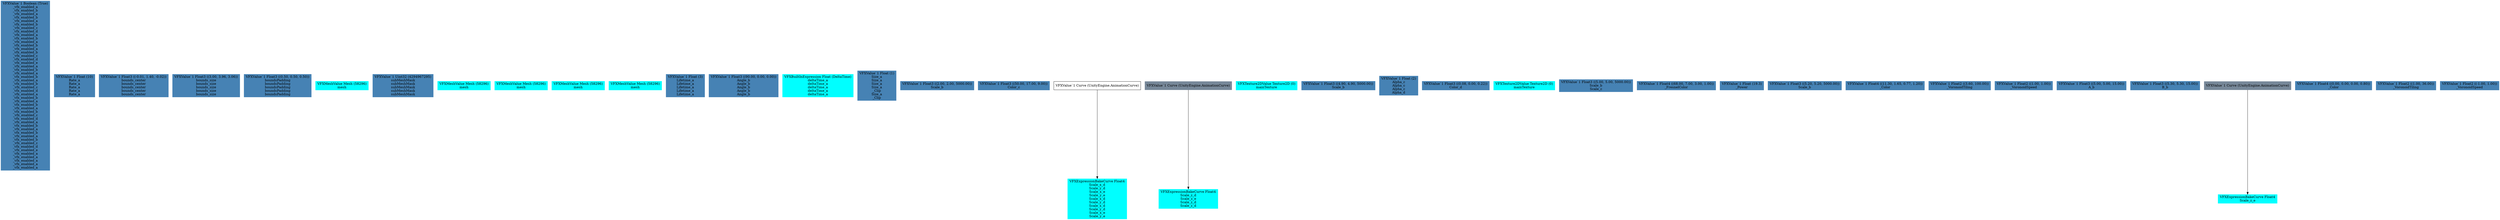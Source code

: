 digraph G {
node0 [shape="box" color="steelblue" style="filled" label="VFXValue`1 Boolean (True)
_vfx_enabled_a
_vfx_enabled_b
_vfx_enabled_a
_vfx_enabled_b
_vfx_enabled_a
_vfx_enabled_b
_vfx_enabled_c
_vfx_enabled_d
_vfx_enabled_a
_vfx_enabled_b
_vfx_enabled_a
_vfx_enabled_b
_vfx_enabled_a
_vfx_enabled_b
_vfx_enabled_c
_vfx_enabled_d
_vfx_enabled_e
_vfx_enabled_a
_vfx_enabled_b
_vfx_enabled_a
_vfx_enabled_b
_vfx_enabled_a
_vfx_enabled_b
_vfx_enabled_c
_vfx_enabled_d
_vfx_enabled_a
_vfx_enabled_b
_vfx_enabled_a
_vfx_enabled_b
_vfx_enabled_a
_vfx_enabled_b
_vfx_enabled_c
_vfx_enabled_d
_vfx_enabled_a
_vfx_enabled_b
_vfx_enabled_a
_vfx_enabled_b
_vfx_enabled_a
_vfx_enabled_b
_vfx_enabled_c
_vfx_enabled_d
_vfx_enabled_e
_vfx_enabled_a
_vfx_enabled_a
_vfx_enabled_a
_vfx_enabled_a
_vfx_enabled_a"]
node1 [shape="box" color="steelblue" style="filled" label="VFXValue`1 Float (10)
Rate_a
Rate_a
Rate_a
Rate_a
Rate_a"]
node2 [shape="box" color="steelblue" style="filled" label="VFXValue`1 Float3 ((-0.01, 1.40, -0.02))
bounds_center
bounds_center
bounds_center
bounds_center
bounds_center"]
node3 [shape="box" color="steelblue" style="filled" label="VFXValue`1 Float3 ((3.00, 3.96, 3.06))
bounds_size
bounds_size
bounds_size
bounds_size
bounds_size"]
node4 [shape="box" color="steelblue" style="filled" label="VFXValue`1 Float3 ((0.50, 0.50, 0.50))
boundsPadding
boundsPadding
boundsPadding
boundsPadding
boundsPadding"]
node5 [shape="box" color="cyan" style="filled" label="VFXMeshValue Mesh (58296)
mesh"]
node6 [shape="box" color="steelblue" style="filled" label="VFXValue`1 Uint32 (4294967295)
subMeshMask
subMeshMask
subMeshMask
subMeshMask
subMeshMask"]
node7 [shape="box" color="cyan" style="filled" label="VFXMeshValue Mesh (58296)
mesh"]
node8 [shape="box" color="cyan" style="filled" label="VFXMeshValue Mesh (58296)
mesh"]
node9 [shape="box" color="cyan" style="filled" label="VFXMeshValue Mesh (58296)
mesh"]
node10 [shape="box" color="cyan" style="filled" label="VFXMeshValue Mesh (58296)
mesh"]
node11 [shape="box" color="steelblue" style="filled" label="VFXValue`1 Float (3)
Lifetime_a
Lifetime_a
Lifetime_a
Lifetime_a
Lifetime_a"]
node12 [shape="box" color="steelblue" style="filled" label="VFXValue`1 Float3 ((90.00, 0.00, 0.00))
Angle_b
Angle_b
Angle_b
Angle_b
Angle_b"]
node13 [shape="box" color="cyan" style="filled" label="VFXBuiltInExpression Float (DeltaTime)
deltaTime_a
deltaTime_a
deltaTime_a
deltaTime_a
deltaTime_a"]
node14 [shape="box" color="steelblue" style="filled" label="VFXValue`1 Float (1)
Size_a
Size_a
Size_a
Size_a
_Clip
Size_a
_Clip"]
node15 [shape="box" color="steelblue" style="filled" label="VFXValue`1 Float3 ((2.00, 2.00, 5000.00))
Scale_b"]
node16 [shape="box" color="steelblue" style="filled" label="VFXValue`1 Float3 ((50.00, 17.00, 9.00))
Color_c"]
node17 [shape="box" color="cyan" style="filled" label="VFXExpressionBakeCurve Float4
Scale_x_d
Scale_y_d
Scale_x_e
Scale_y_e
Scale_x_d
Scale_y_d
Scale_x_d
Scale_y_d
Scale_x_e
Scale_y_e"]
node18 [shape="box" label="VFXValue`1 Curve (UnityEngine.AnimationCurve)"]
node19 [shape="box" color="cyan" style="filled" label="VFXExpressionBakeCurve Float4
Scale_z_d
Scale_z_e
Scale_z_d
Scale_z_d"]
node20 [shape="box" color="lightslategray" style="filled" label="VFXValue`1 Curve (UnityEngine.AnimationCurve)"]
node21 [shape="box" color="cyan" style="filled" label="VFXTexture2DValue Texture2D (0)
mainTexture"]
node22 [shape="box" color="steelblue" style="filled" label="VFXValue`1 Float3 ((4.90, 4.90, 5000.00))
Scale_b"]
node23 [shape="box" color="steelblue" style="filled" label="VFXValue`1 Float (2)
Alpha_c
Alpha_c
Alpha_c
Alpha_d"]
node24 [shape="box" color="steelblue" style="filled" label="VFXValue`1 Float3 ((0.08, 0.00, 0.22))
Color_d"]
node25 [shape="box" color="cyan" style="filled" label="VFXTexture2DValue Texture2D (0)
mainTexture"]
node26 [shape="box" color="steelblue" style="filled" label="VFXValue`1 Float3 ((5.00, 5.00, 5000.00))
Scale_b
Scale_c"]
node27 [shape="box" color="steelblue" style="filled" label="VFXValue`1 Float4 ((68.00, 7.00, 3.00, 1.00))
_FresnelColor"]
node28 [shape="box" color="steelblue" style="filled" label="VFXValue`1 Float (19.3)
_Power"]
node29 [shape="box" color="steelblue" style="filled" label="VFXValue`1 Float3 ((5.20, 5.20, 5000.00))
Scale_b"]
node30 [shape="box" color="steelblue" style="filled" label="VFXValue`1 Float4 ((11.30, 1.65, 0.77, 1.20))
_Color"]
node31 [shape="box" color="steelblue" style="filled" label="VFXValue`1 Float2 ((3.60, 100.00))
_VoronoidTiling"]
node32 [shape="box" color="steelblue" style="filled" label="VFXValue`1 Float2 ((1.00, 1.00))
_VoronoidSpeed"]
node33 [shape="box" color="steelblue" style="filled" label="VFXValue`1 Float3 ((5.00, 5.00, 15.00))
A_b"]
node34 [shape="box" color="steelblue" style="filled" label="VFXValue`1 Float3 ((5.30, 5.30, 15.00))
B_b"]
node35 [shape="box" color="cyan" style="filled" label="VFXExpressionBakeCurve Float4
Scale_z_e"]
node36 [shape="box" color="lightslategray" style="filled" label="VFXValue`1 Curve (UnityEngine.AnimationCurve)"]
node37 [shape="box" color="steelblue" style="filled" label="VFXValue`1 Float4 ((0.00, 0.00, 0.00, 0.80))
_Color"]
node38 [shape="box" color="steelblue" style="filled" label="VFXValue`1 Float2 ((1.00, 36.00))
_VoronoidTiling"]
node39 [shape="box" color="steelblue" style="filled" label="VFXValue`1 Float2 ((-1.00, 1.00))
_VoronoidSpeed"]
node18 -> node17 
node20 -> node19 
node36 -> node35 
}
